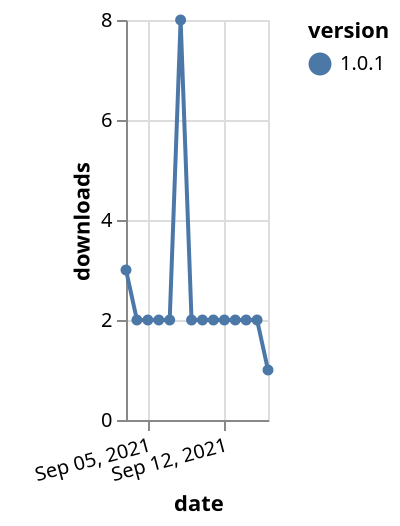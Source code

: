 {"$schema": "https://vega.github.io/schema/vega-lite/v5.json", "description": "A simple bar chart with embedded data.", "data": {"values": [{"date": "2021-09-03", "total": 3453, "delta": 3, "version": "1.0.1"}, {"date": "2021-09-04", "total": 3455, "delta": 2, "version": "1.0.1"}, {"date": "2021-09-05", "total": 3457, "delta": 2, "version": "1.0.1"}, {"date": "2021-09-06", "total": 3459, "delta": 2, "version": "1.0.1"}, {"date": "2021-09-07", "total": 3461, "delta": 2, "version": "1.0.1"}, {"date": "2021-09-08", "total": 3469, "delta": 8, "version": "1.0.1"}, {"date": "2021-09-09", "total": 3471, "delta": 2, "version": "1.0.1"}, {"date": "2021-09-10", "total": 3473, "delta": 2, "version": "1.0.1"}, {"date": "2021-09-11", "total": 3475, "delta": 2, "version": "1.0.1"}, {"date": "2021-09-12", "total": 3477, "delta": 2, "version": "1.0.1"}, {"date": "2021-09-13", "total": 3479, "delta": 2, "version": "1.0.1"}, {"date": "2021-09-14", "total": 3481, "delta": 2, "version": "1.0.1"}, {"date": "2021-09-15", "total": 3483, "delta": 2, "version": "1.0.1"}, {"date": "2021-09-16", "total": 3484, "delta": 1, "version": "1.0.1"}]}, "width": "container", "mark": {"type": "line", "point": {"filled": true}}, "encoding": {"x": {"field": "date", "type": "temporal", "timeUnit": "yearmonthdate", "title": "date", "axis": {"labelAngle": -15}}, "y": {"field": "delta", "type": "quantitative", "title": "downloads"}, "color": {"field": "version", "type": "nominal"}, "tooltip": {"field": "delta"}}}